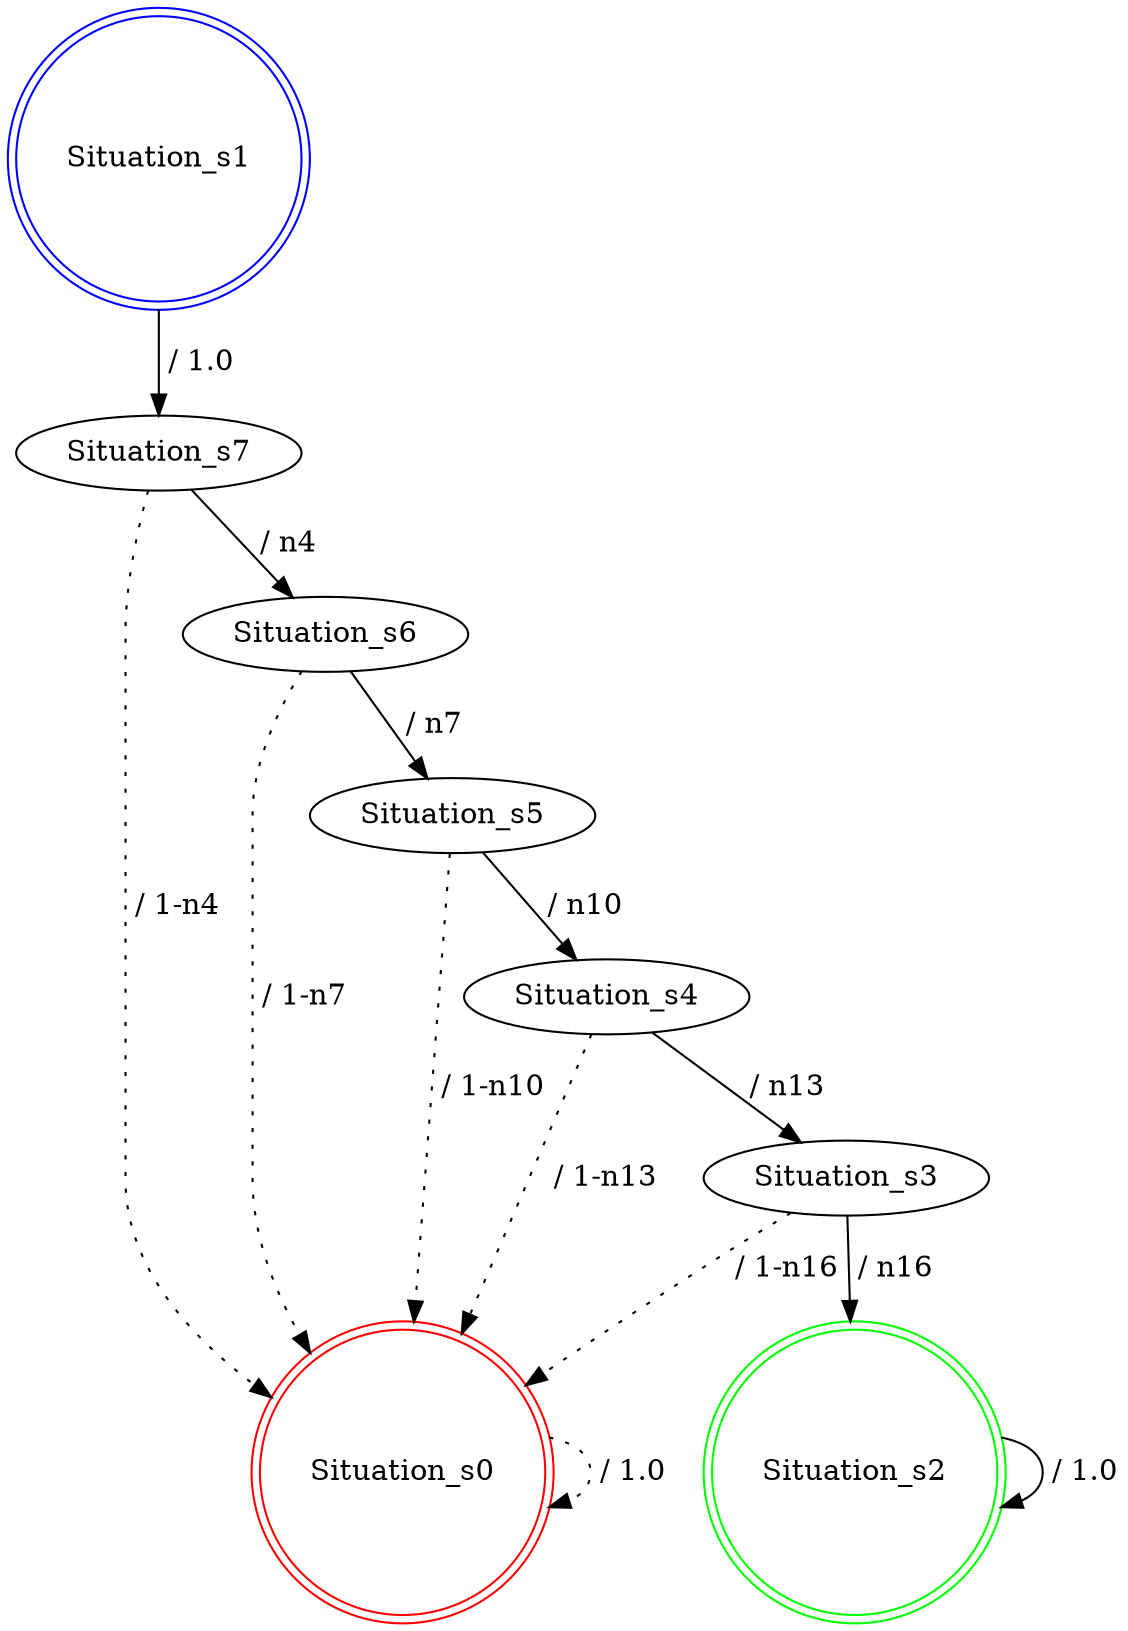 digraph graphname {
Situation_s0 [label="Situation_s0",color=red,shape=doublecircle ];
Situation_s1 [label="Situation_s1",color=blue,shape=doublecircle ];
Situation_s2 [label="Situation_s2",color=green,shape=doublecircle ];
Situation_s3 [label="Situation_s3" ];
Situation_s4 [label="Situation_s4" ];
Situation_s5 [label="Situation_s5" ];
Situation_s6 [label="Situation_s6" ];
Situation_s7 [label="Situation_s7" ];
Situation_s0 -> Situation_s0 [label=" / 1.0", style=dotted];
Situation_s1 -> Situation_s7 [label=" / 1.0"];
Situation_s2 -> Situation_s2 [label=" / 1.0"];
Situation_s3 -> Situation_s2 [label=" / n16"];
Situation_s3 -> Situation_s0 [label=" / 1-n16", style=dotted];
Situation_s4 -> Situation_s3 [label=" / n13"];
Situation_s4 -> Situation_s0 [label=" / 1-n13", style=dotted];
Situation_s5 -> Situation_s4 [label=" / n10"];
Situation_s5 -> Situation_s0 [label=" / 1-n10", style=dotted];
Situation_s6 -> Situation_s5 [label=" / n7"];
Situation_s6 -> Situation_s0 [label=" / 1-n7", style=dotted];
Situation_s7 -> Situation_s6 [label=" / n4"];
Situation_s7 -> Situation_s0 [label=" / 1-n4", style=dotted];
}